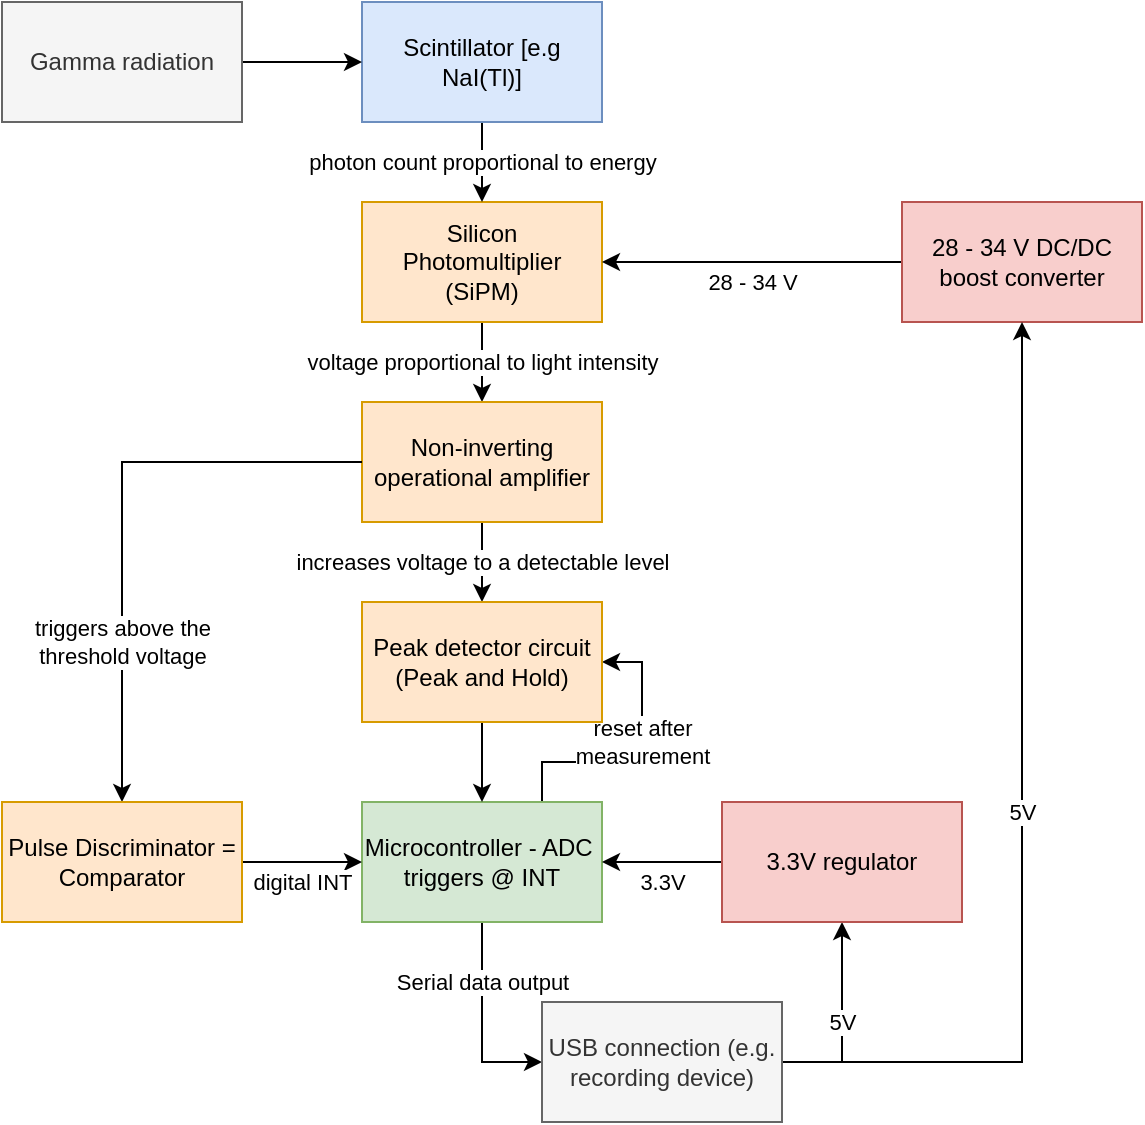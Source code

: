 <mxfile version="20.5.1" type="device"><diagram id="vb6zBb3L11A06OVCk6hn" name="Page-1"><mxGraphModel dx="1422" dy="752" grid="1" gridSize="10" guides="1" tooltips="1" connect="1" arrows="1" fold="1" page="1" pageScale="1" pageWidth="827" pageHeight="1169" math="0" shadow="0"><root><mxCell id="0"/><mxCell id="1" parent="0"/><mxCell id="ESJ81A9Y0B0kTKX32nv2-44" value="Serial data output" style="edgeStyle=orthogonalEdgeStyle;rounded=0;orthogonalLoop=1;jettySize=auto;html=1;exitX=0.5;exitY=1;exitDx=0;exitDy=0;entryX=0;entryY=0.5;entryDx=0;entryDy=0;" parent="1" source="ESJ81A9Y0B0kTKX32nv2-1" target="ESJ81A9Y0B0kTKX32nv2-7" edge="1"><mxGeometry x="-0.4" relative="1" as="geometry"><mxPoint as="offset"/></mxGeometry></mxCell><mxCell id="ESJ81A9Y0B0kTKX32nv2-50" value="&lt;div&gt;reset after&lt;/div&gt;&lt;div&gt;measurement&lt;/div&gt;" style="edgeStyle=orthogonalEdgeStyle;rounded=0;orthogonalLoop=1;jettySize=auto;html=1;exitX=0.75;exitY=0;exitDx=0;exitDy=0;entryX=1;entryY=0.5;entryDx=0;entryDy=0;" parent="1" source="ESJ81A9Y0B0kTKX32nv2-1" target="ESJ81A9Y0B0kTKX32nv2-31" edge="1"><mxGeometry x="0.143" relative="1" as="geometry"><mxPoint as="offset"/></mxGeometry></mxCell><mxCell id="ESJ81A9Y0B0kTKX32nv2-1" value="Microcontroller - ADC&amp;nbsp; triggers @ INT" style="rounded=0;whiteSpace=wrap;html=1;fillColor=#d5e8d4;strokeColor=#82b366;" parent="1" vertex="1"><mxGeometry x="340" y="540" width="120" height="60" as="geometry"/></mxCell><mxCell id="ESJ81A9Y0B0kTKX32nv2-13" value="voltage proportional to light intensity" style="edgeStyle=orthogonalEdgeStyle;rounded=0;orthogonalLoop=1;jettySize=auto;html=1;entryX=0.5;entryY=0;entryDx=0;entryDy=0;" parent="1" source="ESJ81A9Y0B0kTKX32nv2-2" target="ESJ81A9Y0B0kTKX32nv2-29" edge="1"><mxGeometry relative="1" as="geometry"><mxPoint x="400" y="350" as="targetPoint"/></mxGeometry></mxCell><mxCell id="ESJ81A9Y0B0kTKX32nv2-2" value="Silicon Photomultiplier (SiPM)" style="rounded=0;whiteSpace=wrap;html=1;fillColor=#ffe6cc;strokeColor=#d79b00;" parent="1" vertex="1"><mxGeometry x="340" y="240" width="120" height="60" as="geometry"/></mxCell><mxCell id="ESJ81A9Y0B0kTKX32nv2-11" value="&lt;div&gt;photon count proportional to energy&lt;br&gt;&lt;/div&gt;" style="edgeStyle=orthogonalEdgeStyle;rounded=0;orthogonalLoop=1;jettySize=auto;html=1;" parent="1" source="ESJ81A9Y0B0kTKX32nv2-3" target="ESJ81A9Y0B0kTKX32nv2-2" edge="1"><mxGeometry relative="1" as="geometry"/></mxCell><mxCell id="ESJ81A9Y0B0kTKX32nv2-3" value="Scintillator [e.g NaI(Tl)]" style="rounded=0;whiteSpace=wrap;html=1;fillColor=#dae8fc;strokeColor=#6c8ebf;" parent="1" vertex="1"><mxGeometry x="340" y="140" width="120" height="60" as="geometry"/></mxCell><mxCell id="ESJ81A9Y0B0kTKX32nv2-10" value="" style="edgeStyle=orthogonalEdgeStyle;rounded=0;orthogonalLoop=1;jettySize=auto;html=1;" parent="1" source="ESJ81A9Y0B0kTKX32nv2-4" target="ESJ81A9Y0B0kTKX32nv2-3" edge="1"><mxGeometry relative="1" as="geometry"/></mxCell><mxCell id="ESJ81A9Y0B0kTKX32nv2-4" value="&lt;div&gt;Gamma radiation&lt;/div&gt;" style="rounded=0;whiteSpace=wrap;html=1;fillColor=#f5f5f5;strokeColor=#666666;fontColor=#333333;" parent="1" vertex="1"><mxGeometry x="160" y="140" width="120" height="60" as="geometry"/></mxCell><mxCell id="ESJ81A9Y0B0kTKX32nv2-12" value="&lt;div&gt;28 - 34 V&lt;/div&gt;" style="edgeStyle=orthogonalEdgeStyle;rounded=0;orthogonalLoop=1;jettySize=auto;html=1;" parent="1" source="ESJ81A9Y0B0kTKX32nv2-6" target="ESJ81A9Y0B0kTKX32nv2-2" edge="1"><mxGeometry y="10" relative="1" as="geometry"><mxPoint as="offset"/></mxGeometry></mxCell><mxCell id="ESJ81A9Y0B0kTKX32nv2-6" value="&lt;div&gt;28 - 34 V DC/DC boost converter&lt;/div&gt;" style="rounded=0;whiteSpace=wrap;html=1;fillColor=#f8cecc;strokeColor=#b85450;" parent="1" vertex="1"><mxGeometry x="610" y="240" width="120" height="60" as="geometry"/></mxCell><mxCell id="nHTWEI43xN0QH56a4sRn-6" value="5V" style="edgeStyle=orthogonalEdgeStyle;rounded=0;orthogonalLoop=1;jettySize=auto;html=1;exitX=1;exitY=0.5;exitDx=0;exitDy=0;entryX=0.5;entryY=1;entryDx=0;entryDy=0;" parent="1" source="ESJ81A9Y0B0kTKX32nv2-7" target="ESJ81A9Y0B0kTKX32nv2-6" edge="1"><mxGeometry relative="1" as="geometry"/></mxCell><mxCell id="nHTWEI43xN0QH56a4sRn-8" value="5V" style="edgeStyle=orthogonalEdgeStyle;rounded=0;orthogonalLoop=1;jettySize=auto;html=1;exitX=1;exitY=0.5;exitDx=0;exitDy=0;entryX=0.5;entryY=1;entryDx=0;entryDy=0;" parent="1" source="ESJ81A9Y0B0kTKX32nv2-7" target="ESJ81A9Y0B0kTKX32nv2-8" edge="1"><mxGeometry relative="1" as="geometry"/></mxCell><mxCell id="ESJ81A9Y0B0kTKX32nv2-7" value="&lt;div&gt;USB connection (e.g. recording device)&lt;/div&gt;" style="rounded=0;whiteSpace=wrap;html=1;fillColor=#f5f5f5;fontColor=#333333;strokeColor=#666666;" parent="1" vertex="1"><mxGeometry x="430" y="640" width="120" height="60" as="geometry"/></mxCell><mxCell id="nHTWEI43xN0QH56a4sRn-4" value="3.3V" style="edgeStyle=orthogonalEdgeStyle;rounded=0;orthogonalLoop=1;jettySize=auto;html=1;" parent="1" source="ESJ81A9Y0B0kTKX32nv2-8" target="ESJ81A9Y0B0kTKX32nv2-1" edge="1"><mxGeometry y="10" relative="1" as="geometry"><mxPoint as="offset"/></mxGeometry></mxCell><mxCell id="ESJ81A9Y0B0kTKX32nv2-8" value="3.3V regulator" style="rounded=0;whiteSpace=wrap;html=1;fillColor=#f8cecc;strokeColor=#b85450;" parent="1" vertex="1"><mxGeometry x="520" y="540" width="120" height="60" as="geometry"/></mxCell><mxCell id="ESJ81A9Y0B0kTKX32nv2-35" value="increases voltage to a detectable level" style="edgeStyle=orthogonalEdgeStyle;rounded=0;orthogonalLoop=1;jettySize=auto;html=1;" parent="1" source="ESJ81A9Y0B0kTKX32nv2-29" target="ESJ81A9Y0B0kTKX32nv2-31" edge="1"><mxGeometry relative="1" as="geometry"/></mxCell><mxCell id="ESJ81A9Y0B0kTKX32nv2-29" value="Non-inverting operational amplifier" style="rounded=0;whiteSpace=wrap;html=1;fillColor=#ffe6cc;strokeColor=#d79b00;" parent="1" vertex="1"><mxGeometry x="340" y="340" width="120" height="60" as="geometry"/></mxCell><mxCell id="ESJ81A9Y0B0kTKX32nv2-36" value="" style="edgeStyle=orthogonalEdgeStyle;rounded=0;orthogonalLoop=1;jettySize=auto;html=1;" parent="1" source="ESJ81A9Y0B0kTKX32nv2-31" target="ESJ81A9Y0B0kTKX32nv2-1" edge="1"><mxGeometry relative="1" as="geometry"/></mxCell><mxCell id="ESJ81A9Y0B0kTKX32nv2-42" value="&lt;div&gt;triggers above the&lt;/div&gt;&lt;div&gt;threshold voltage&lt;/div&gt;" style="edgeStyle=orthogonalEdgeStyle;rounded=0;orthogonalLoop=1;jettySize=auto;html=1;exitX=0;exitY=0.5;exitDx=0;exitDy=0;entryX=0.5;entryY=0;entryDx=0;entryDy=0;" parent="1" source="ESJ81A9Y0B0kTKX32nv2-29" target="ESJ81A9Y0B0kTKX32nv2-41" edge="1"><mxGeometry x="0.448" relative="1" as="geometry"><mxPoint as="offset"/></mxGeometry></mxCell><mxCell id="ESJ81A9Y0B0kTKX32nv2-31" value="Peak detector circuit (Peak and Hold)" style="rounded=0;whiteSpace=wrap;html=1;fillColor=#ffe6cc;strokeColor=#d79b00;" parent="1" vertex="1"><mxGeometry x="340" y="440" width="120" height="60" as="geometry"/></mxCell><mxCell id="ESJ81A9Y0B0kTKX32nv2-43" value="digital INT" style="edgeStyle=orthogonalEdgeStyle;rounded=0;orthogonalLoop=1;jettySize=auto;html=1;" parent="1" source="ESJ81A9Y0B0kTKX32nv2-41" target="ESJ81A9Y0B0kTKX32nv2-1" edge="1"><mxGeometry y="-10" relative="1" as="geometry"><mxPoint as="offset"/></mxGeometry></mxCell><mxCell id="ESJ81A9Y0B0kTKX32nv2-41" value="Pulse Discriminator = Comparator " style="rounded=0;whiteSpace=wrap;html=1;fillColor=#ffe6cc;strokeColor=#d79b00;" parent="1" vertex="1"><mxGeometry x="160" y="540" width="120" height="60" as="geometry"/></mxCell></root></mxGraphModel></diagram></mxfile>